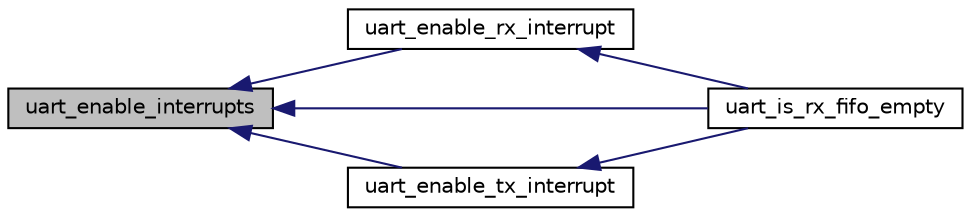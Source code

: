 digraph "uart_enable_interrupts"
{
  edge [fontname="Helvetica",fontsize="10",labelfontname="Helvetica",labelfontsize="10"];
  node [fontname="Helvetica",fontsize="10",shape=record];
  rankdir="LR";
  Node1 [label="uart_enable_interrupts",height=0.2,width=0.4,color="black", fillcolor="grey75", style="filled", fontcolor="black"];
  Node1 -> Node2 [dir="back",color="midnightblue",fontsize="10",style="solid",fontname="Helvetica"];
  Node2 [label="uart_enable_rx_interrupt",height=0.2,width=0.4,color="black", fillcolor="white", style="filled",URL="$group__uart__irq.html#gac40fe4cd2b2d331d83100e305c2f6f78",tooltip="Enable the UART Receive Interrupt. "];
  Node2 -> Node3 [dir="back",color="midnightblue",fontsize="10",style="solid",fontname="Helvetica"];
  Node3 [label="uart_is_rx_fifo_empty",height=0.2,width=0.4,color="black", fillcolor="white", style="filled",URL="$group__uart__fifo.html#ga840603de8127f2b63abdd1f5d113f938",tooltip="Determine if the RX fifo is empty. "];
  Node1 -> Node4 [dir="back",color="midnightblue",fontsize="10",style="solid",fontname="Helvetica"];
  Node4 [label="uart_enable_tx_interrupt",height=0.2,width=0.4,color="black", fillcolor="white", style="filled",URL="$group__uart__irq.html#gaab2f52c4fdb9b8ba9e89670e93727ecf",tooltip="Enable the UART Transmit Interrupt. "];
  Node4 -> Node3 [dir="back",color="midnightblue",fontsize="10",style="solid",fontname="Helvetica"];
  Node1 -> Node3 [dir="back",color="midnightblue",fontsize="10",style="solid",fontname="Helvetica"];
}
